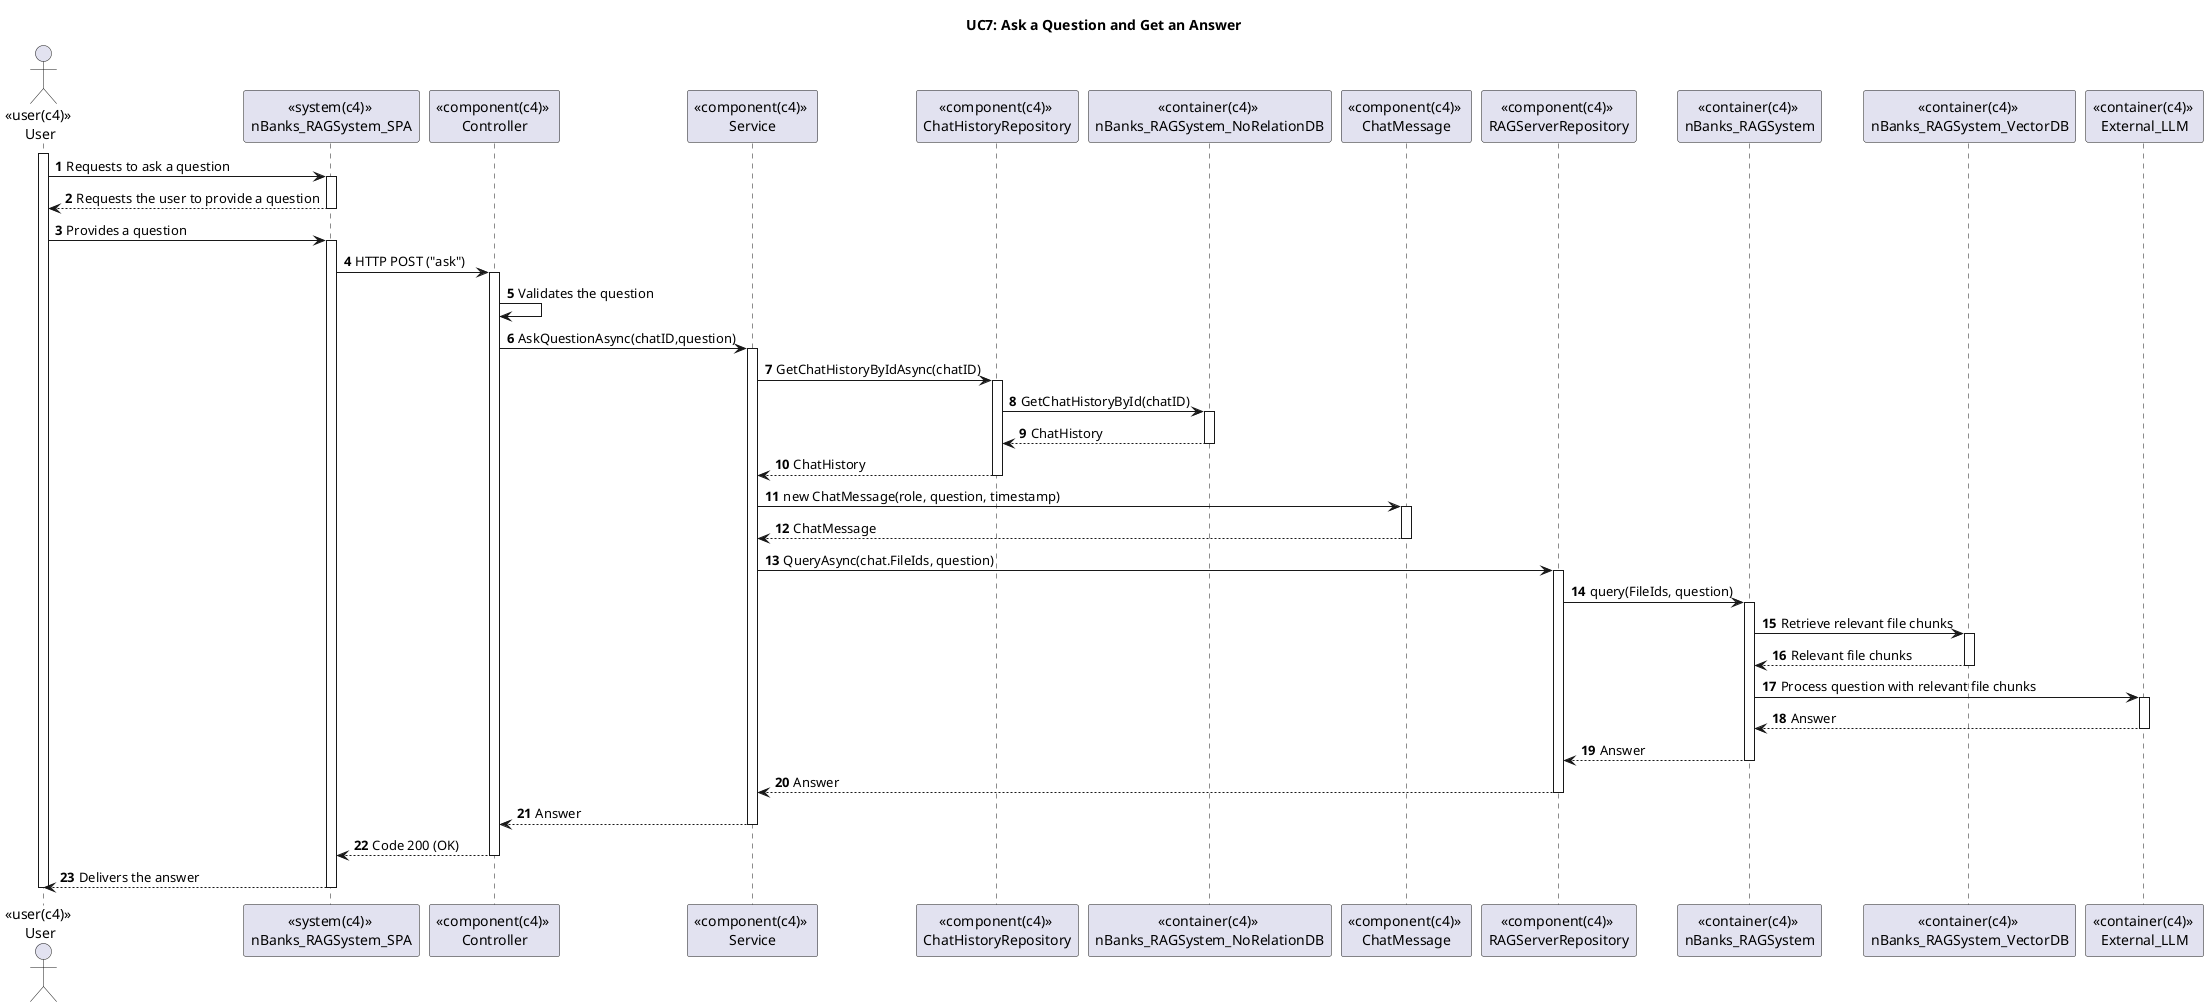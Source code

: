 @startuml

title UC7: Ask a Question and Get an Answer


autonumber

actor "<<user(c4)>> \nUser" as user
participant "<<system(c4)>> \nnBanks_RAGSystem_SPA" as sys
participant "<<component(c4)>> \nController" as controller
participant "<<component(c4)>> \nService" as service
participant "<<component(c4)>> \nChatHistoryRepository" as repository
participant "<<container(c4)>> \nnBanks_RAGSystem_NoRelationDB" as db1
participant "<<component(c4)>> \nChatMessage" as message
participant "<<component(c4)>> \nRAGServerRepository" as RAGrepository
participant "<<container(c4)>> \nnBanks_RAGSystem" as ai
participant "<<container(c4)>> \nnBanks_RAGSystem_VectorDB" as db2
participant "<<container(c4)>> \nExternal_LLM" as llm


activate user
user -> sys : Requests to ask a question
activate sys
sys --> user: Requests the user to provide a question
deactivate sys
user -> sys : Provides a question
activate sys
sys -> controller: HTTP POST ("ask")
activate controller
controller -> controller: Validates the question
controller -> service: AskQuestionAsync(chatID,question)
activate service
service -> repository: GetChatHistoryByIdAsync(chatID)
activate repository
repository -> db1: GetChatHistoryById(chatID)
activate db1
db1 --> repository: ChatHistory
deactivate db1
repository --> service: ChatHistory
deactivate repository
service -> message: new ChatMessage(role, question, timestamp)
activate message
message --> service: ChatMessage
deactivate message
service -> RAGrepository: QueryAsync(chat.FileIds, question)
activate RAGrepository
RAGrepository -> ai: query(FileIds, question)
activate ai
ai -> db2: Retrieve relevant file chunks
activate db2
db2 --> ai: Relevant file chunks
deactivate db2
ai -> llm: Process question with relevant file chunks
activate llm
llm --> ai: Answer
deactivate llm
ai --> RAGrepository: Answer
deactivate ai
RAGrepository --> service: Answer
deactivate RAGrepository
service --> controller: Answer
deactivate service
controller --> sys: Code 200 (OK)
deactivate controller
sys --> user: Delivers the answer
deactivate sys
deactivate user

@enduml